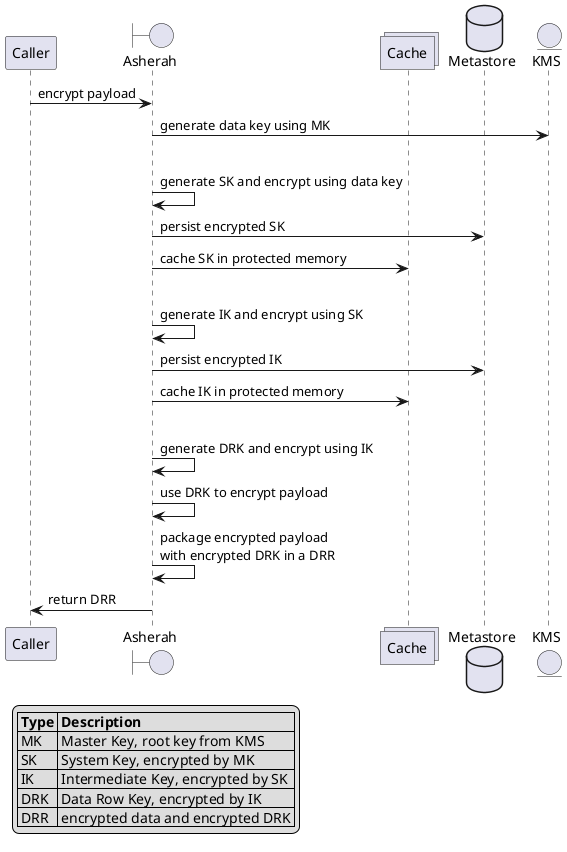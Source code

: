 @startuml

skinparam shadowing false

legend left
|= Type |= Description |
| MK | Master Key, root key from KMS |
| SK | System Key, encrypted by MK |
| IK | Intermediate Key, encrypted by SK |
| DRK | Data Row Key, encrypted by IK |
| DRR | encrypted data and encrypted DRK |
endlegend

participant Caller
boundary Asherah
collections Cache
database Metastore
entity KMS

Caller -> Asherah : encrypt payload
Asherah -> KMS : generate data key using MK
|||
Asherah -> Asherah : generate SK and encrypt using data key
Asherah -> Metastore : persist encrypted SK
Asherah -> Cache : cache SK in protected memory
|||
Asherah -> Asherah : generate IK and encrypt using SK
Asherah -> Metastore : persist encrypted IK
Asherah -> Cache : cache IK in protected memory
|||
Asherah -> Asherah : generate DRK and encrypt using IK
Asherah -> Asherah : use DRK to encrypt payload
Asherah -> Asherah : package encrypted payload \nwith encrypted DRK in a DRR
Asherah -> Caller : return DRR

@enduml